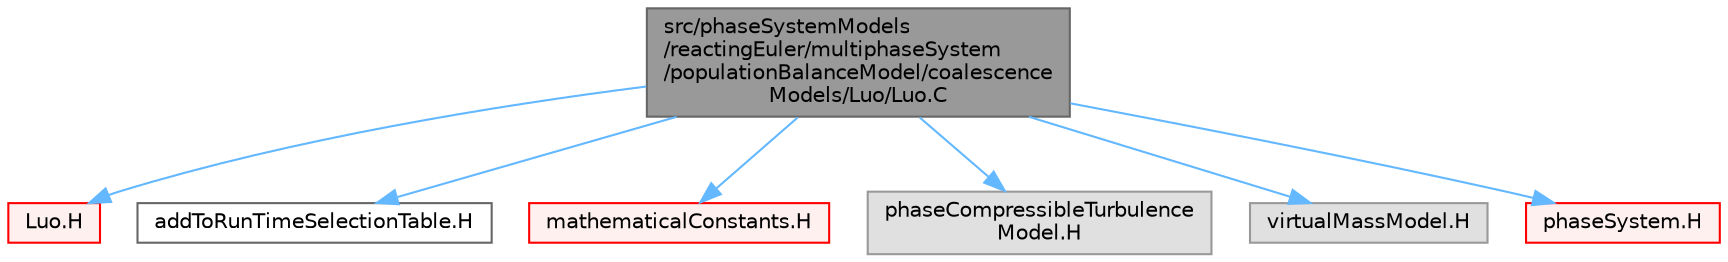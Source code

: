 digraph "src/phaseSystemModels/reactingEuler/multiphaseSystem/populationBalanceModel/coalescenceModels/Luo/Luo.C"
{
 // LATEX_PDF_SIZE
  bgcolor="transparent";
  edge [fontname=Helvetica,fontsize=10,labelfontname=Helvetica,labelfontsize=10];
  node [fontname=Helvetica,fontsize=10,shape=box,height=0.2,width=0.4];
  Node1 [id="Node000001",label="src/phaseSystemModels\l/reactingEuler/multiphaseSystem\l/populationBalanceModel/coalescence\lModels/Luo/Luo.C",height=0.2,width=0.4,color="gray40", fillcolor="grey60", style="filled", fontcolor="black",tooltip=" "];
  Node1 -> Node2 [id="edge1_Node000001_Node000002",color="steelblue1",style="solid",tooltip=" "];
  Node2 [id="Node000002",label="Luo.H",height=0.2,width=0.4,color="red", fillcolor="#FFF0F0", style="filled",URL="$Luo_8H.html",tooltip=" "];
  Node1 -> Node400 [id="edge2_Node000001_Node000400",color="steelblue1",style="solid",tooltip=" "];
  Node400 [id="Node000400",label="addToRunTimeSelectionTable.H",height=0.2,width=0.4,color="grey40", fillcolor="white", style="filled",URL="$addToRunTimeSelectionTable_8H.html",tooltip="Macros for easy insertion into run-time selection tables."];
  Node1 -> Node401 [id="edge3_Node000001_Node000401",color="steelblue1",style="solid",tooltip=" "];
  Node401 [id="Node000401",label="mathematicalConstants.H",height=0.2,width=0.4,color="red", fillcolor="#FFF0F0", style="filled",URL="$mathematicalConstants_8H.html",tooltip=" "];
  Node1 -> Node402 [id="edge4_Node000001_Node000402",color="steelblue1",style="solid",tooltip=" "];
  Node402 [id="Node000402",label="phaseCompressibleTurbulence\lModel.H",height=0.2,width=0.4,color="grey60", fillcolor="#E0E0E0", style="filled",tooltip=" "];
  Node1 -> Node403 [id="edge5_Node000001_Node000403",color="steelblue1",style="solid",tooltip=" "];
  Node403 [id="Node000403",label="virtualMassModel.H",height=0.2,width=0.4,color="grey60", fillcolor="#E0E0E0", style="filled",tooltip=" "];
  Node1 -> Node404 [id="edge6_Node000001_Node000404",color="steelblue1",style="solid",tooltip=" "];
  Node404 [id="Node000404",label="phaseSystem.H",height=0.2,width=0.4,color="red", fillcolor="#FFF0F0", style="filled",URL="$phaseSystem_8H.html",tooltip=" "];
}
